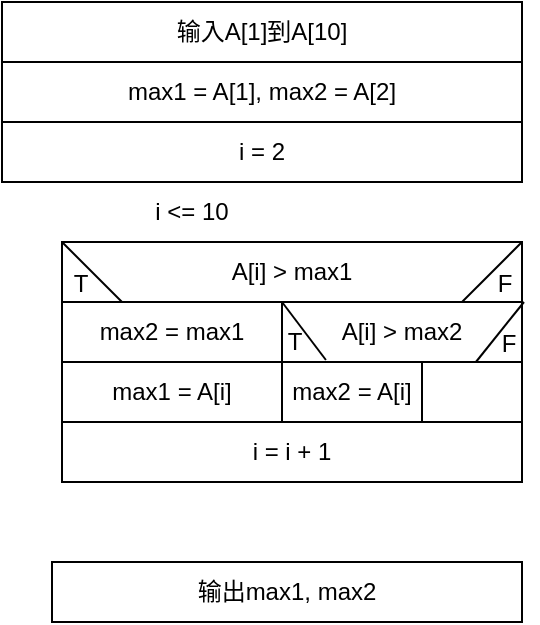 <mxfile version="20.7.4" type="github">
  <diagram id="wCP1-nGokBq16qYbPJAe" name="第 1 页">
    <mxGraphModel dx="343" dy="405" grid="1" gridSize="10" guides="1" tooltips="1" connect="1" arrows="1" fold="1" page="1" pageScale="1" pageWidth="827" pageHeight="1169" math="0" shadow="0">
      <root>
        <mxCell id="0" />
        <mxCell id="1" parent="0" />
        <mxCell id="wtoRpdF6PuLOdgHuTinv-16" value="输入A[1]到A[10]" style="rounded=0;whiteSpace=wrap;html=1;" vertex="1" parent="1">
          <mxGeometry x="230" y="150" width="260" height="30" as="geometry" />
        </mxCell>
        <mxCell id="wtoRpdF6PuLOdgHuTinv-17" value="&lt;div&gt;max1 = A[1], max2 = A[2]&lt;/div&gt;" style="rounded=0;whiteSpace=wrap;html=1;" vertex="1" parent="1">
          <mxGeometry x="230" y="180" width="260" height="30" as="geometry" />
        </mxCell>
        <mxCell id="wtoRpdF6PuLOdgHuTinv-18" value="i = 2" style="rounded=0;whiteSpace=wrap;html=1;" vertex="1" parent="1">
          <mxGeometry x="230" y="210" width="260" height="30" as="geometry" />
        </mxCell>
        <mxCell id="wtoRpdF6PuLOdgHuTinv-20" value="" style="endArrow=none;html=1;rounded=0;" edge="1" parent="1">
          <mxGeometry width="50" height="50" relative="1" as="geometry">
            <mxPoint x="260" y="270" as="sourcePoint" />
            <mxPoint x="420" y="270" as="targetPoint" />
          </mxGeometry>
        </mxCell>
        <mxCell id="wtoRpdF6PuLOdgHuTinv-21" value="" style="endArrow=none;html=1;rounded=0;exitX=0;exitY=1;exitDx=0;exitDy=0;" edge="1" parent="1" source="wtoRpdF6PuLOdgHuTinv-44">
          <mxGeometry width="50" height="50" relative="1" as="geometry">
            <mxPoint x="260" y="430" as="sourcePoint" />
            <mxPoint x="260" y="270" as="targetPoint" />
          </mxGeometry>
        </mxCell>
        <mxCell id="wtoRpdF6PuLOdgHuTinv-23" value="i &amp;lt;= 10" style="text;html=1;strokeColor=none;fillColor=none;align=center;verticalAlign=middle;whiteSpace=wrap;rounded=0;" vertex="1" parent="1">
          <mxGeometry x="295" y="240" width="60" height="30" as="geometry" />
        </mxCell>
        <mxCell id="wtoRpdF6PuLOdgHuTinv-25" value="A[i] &amp;gt; max1" style="rounded=0;whiteSpace=wrap;html=1;" vertex="1" parent="1">
          <mxGeometry x="260" y="270" width="230" height="30" as="geometry" />
        </mxCell>
        <mxCell id="wtoRpdF6PuLOdgHuTinv-26" value="" style="endArrow=none;html=1;rounded=0;" edge="1" parent="1">
          <mxGeometry x="1" y="-36" width="50" height="50" relative="1" as="geometry">
            <mxPoint x="460" y="300" as="sourcePoint" />
            <mxPoint x="490" y="270" as="targetPoint" />
            <mxPoint x="5" y="-6" as="offset" />
          </mxGeometry>
        </mxCell>
        <mxCell id="wtoRpdF6PuLOdgHuTinv-27" value="" style="endArrow=none;html=1;rounded=0;entryX=0;entryY=0;entryDx=0;entryDy=0;" edge="1" parent="1" target="wtoRpdF6PuLOdgHuTinv-25">
          <mxGeometry width="50" height="50" relative="1" as="geometry">
            <mxPoint x="290" y="300" as="sourcePoint" />
            <mxPoint x="320" y="270" as="targetPoint" />
          </mxGeometry>
        </mxCell>
        <mxCell id="wtoRpdF6PuLOdgHuTinv-30" value="&lt;div&gt;T&lt;/div&gt;" style="text;html=1;align=center;verticalAlign=middle;resizable=0;points=[];autosize=1;strokeColor=none;fillColor=none;" vertex="1" parent="1">
          <mxGeometry x="254" y="276" width="30" height="30" as="geometry" />
        </mxCell>
        <mxCell id="wtoRpdF6PuLOdgHuTinv-31" value="F" style="text;html=1;align=center;verticalAlign=middle;resizable=0;points=[];autosize=1;strokeColor=none;fillColor=none;" vertex="1" parent="1">
          <mxGeometry x="466" y="276" width="30" height="30" as="geometry" />
        </mxCell>
        <mxCell id="wtoRpdF6PuLOdgHuTinv-33" value="&lt;div&gt;max2 = max1&lt;/div&gt;" style="rounded=0;whiteSpace=wrap;html=1;" vertex="1" parent="1">
          <mxGeometry x="260" y="300" width="110" height="30" as="geometry" />
        </mxCell>
        <mxCell id="wtoRpdF6PuLOdgHuTinv-34" value="&lt;div&gt;max1 = A[i]&lt;br&gt;&lt;/div&gt;" style="rounded=0;whiteSpace=wrap;html=1;" vertex="1" parent="1">
          <mxGeometry x="260" y="330" width="110" height="30" as="geometry" />
        </mxCell>
        <mxCell id="wtoRpdF6PuLOdgHuTinv-35" value="A[i] &amp;gt; max2" style="rounded=0;whiteSpace=wrap;html=1;" vertex="1" parent="1">
          <mxGeometry x="370" y="300" width="120" height="30" as="geometry" />
        </mxCell>
        <mxCell id="wtoRpdF6PuLOdgHuTinv-36" value="" style="endArrow=none;html=1;rounded=0;exitX=0.808;exitY=1;exitDx=0;exitDy=0;exitPerimeter=0;" edge="1" parent="1" source="wtoRpdF6PuLOdgHuTinv-35">
          <mxGeometry width="50" height="50" relative="1" as="geometry">
            <mxPoint x="461" y="330" as="sourcePoint" />
            <mxPoint x="491" y="300" as="targetPoint" />
          </mxGeometry>
        </mxCell>
        <mxCell id="wtoRpdF6PuLOdgHuTinv-37" value="" style="endArrow=none;html=1;rounded=0;entryX=0;entryY=0;entryDx=0;entryDy=0;exitX=0.183;exitY=0.967;exitDx=0;exitDy=0;exitPerimeter=0;" edge="1" target="wtoRpdF6PuLOdgHuTinv-35" parent="1" source="wtoRpdF6PuLOdgHuTinv-35">
          <mxGeometry width="50" height="50" relative="1" as="geometry">
            <mxPoint x="390" y="331" as="sourcePoint" />
            <mxPoint x="429" y="301" as="targetPoint" />
          </mxGeometry>
        </mxCell>
        <mxCell id="wtoRpdF6PuLOdgHuTinv-38" value="&lt;div&gt;T&lt;/div&gt;" style="text;html=1;align=center;verticalAlign=middle;resizable=0;points=[];autosize=1;strokeColor=none;fillColor=none;" vertex="1" parent="1">
          <mxGeometry x="361" y="305" width="30" height="30" as="geometry" />
        </mxCell>
        <mxCell id="wtoRpdF6PuLOdgHuTinv-39" value="F" style="text;html=1;align=center;verticalAlign=middle;resizable=0;points=[];autosize=1;strokeColor=none;fillColor=none;" vertex="1" parent="1">
          <mxGeometry x="468" y="306" width="30" height="30" as="geometry" />
        </mxCell>
        <mxCell id="wtoRpdF6PuLOdgHuTinv-40" value="&lt;div&gt;max2 = A[i]&lt;br&gt;&lt;/div&gt;" style="rounded=0;whiteSpace=wrap;html=1;" vertex="1" parent="1">
          <mxGeometry x="370" y="330" width="70" height="30" as="geometry" />
        </mxCell>
        <mxCell id="wtoRpdF6PuLOdgHuTinv-43" value="" style="rounded=0;whiteSpace=wrap;html=1;" vertex="1" parent="1">
          <mxGeometry x="440" y="330" width="50" height="30" as="geometry" />
        </mxCell>
        <mxCell id="wtoRpdF6PuLOdgHuTinv-44" value="i = i + 1" style="rounded=0;whiteSpace=wrap;html=1;" vertex="1" parent="1">
          <mxGeometry x="260" y="360" width="230" height="30" as="geometry" />
        </mxCell>
        <mxCell id="wtoRpdF6PuLOdgHuTinv-60" value="输出max1, max2" style="rounded=0;whiteSpace=wrap;html=1;" vertex="1" parent="1">
          <mxGeometry x="255" y="430" width="235" height="30" as="geometry" />
        </mxCell>
      </root>
    </mxGraphModel>
  </diagram>
</mxfile>
